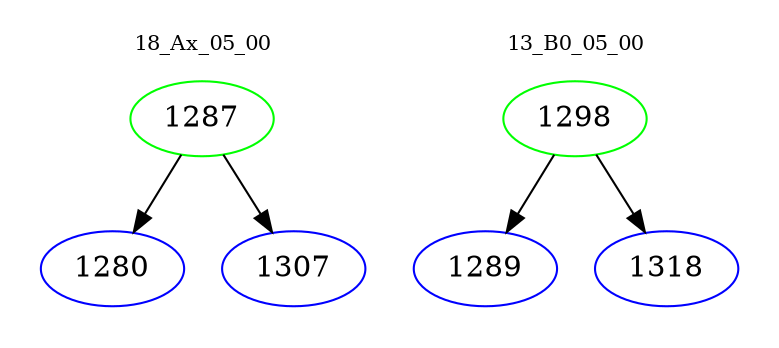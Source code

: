 digraph{
subgraph cluster_0 {
color = white
label = "18_Ax_05_00";
fontsize=10;
T0_1287 [label="1287", color="green"]
T0_1287 -> T0_1280 [color="black"]
T0_1280 [label="1280", color="blue"]
T0_1287 -> T0_1307 [color="black"]
T0_1307 [label="1307", color="blue"]
}
subgraph cluster_1 {
color = white
label = "13_B0_05_00";
fontsize=10;
T1_1298 [label="1298", color="green"]
T1_1298 -> T1_1289 [color="black"]
T1_1289 [label="1289", color="blue"]
T1_1298 -> T1_1318 [color="black"]
T1_1318 [label="1318", color="blue"]
}
}
